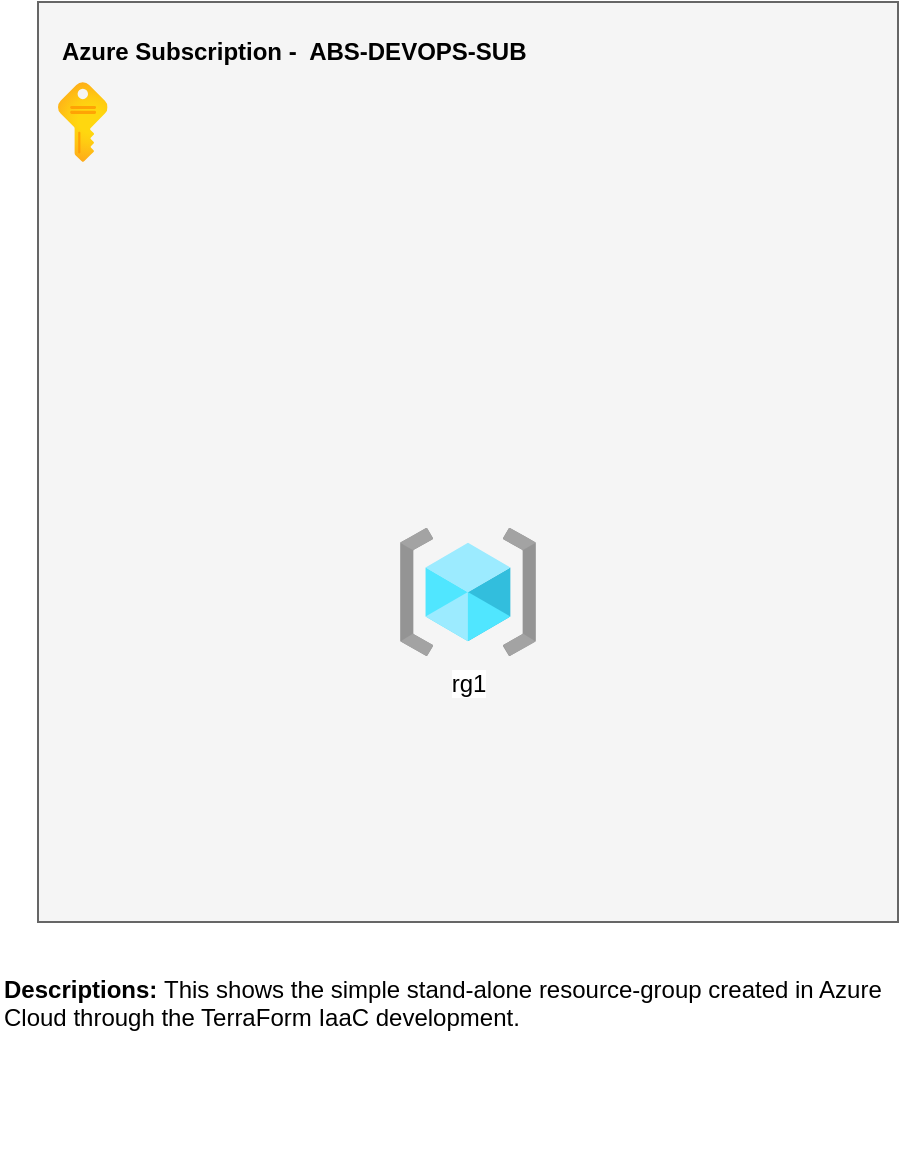 <mxfile version="22.0.2" type="device">
  <diagram id="C5RBs43oDa-KdzZeNtuy" name="Page-1">
    <mxGraphModel dx="1418" dy="820" grid="1" gridSize="10" guides="1" tooltips="1" connect="1" arrows="1" fold="1" page="1" pageScale="1" pageWidth="827" pageHeight="1169" math="0" shadow="0">
      <root>
        <mxCell id="WIyWlLk6GJQsqaUBKTNV-0" />
        <mxCell id="WIyWlLk6GJQsqaUBKTNV-1" parent="WIyWlLk6GJQsqaUBKTNV-0" />
        <mxCell id="VFf7ayHjmBPMQPmDy_t_-2" value="" style="rounded=0;whiteSpace=wrap;html=1;fillColor=#f5f5f5;strokeColor=#666666;fontColor=#333333;" parent="WIyWlLk6GJQsqaUBKTNV-1" vertex="1">
          <mxGeometry x="199" y="290" width="430" height="460" as="geometry" />
        </mxCell>
        <mxCell id="VFf7ayHjmBPMQPmDy_t_-0" value="rg1" style="image;aspect=fixed;html=1;points=[];align=center;fontSize=12;image=img/lib/azure2/general/Resource_Groups.svg;" parent="WIyWlLk6GJQsqaUBKTNV-1" vertex="1">
          <mxGeometry x="380" y="553" width="68" height="64" as="geometry" />
        </mxCell>
        <mxCell id="VFf7ayHjmBPMQPmDy_t_-3" value="Azure Subscription -&amp;nbsp; ABS-DEVOPS-SUB" style="text;html=1;strokeColor=none;fillColor=none;align=left;verticalAlign=middle;whiteSpace=wrap;rounded=0;fontStyle=1" parent="WIyWlLk6GJQsqaUBKTNV-1" vertex="1">
          <mxGeometry x="209" y="300" width="410" height="30" as="geometry" />
        </mxCell>
        <mxCell id="VFf7ayHjmBPMQPmDy_t_-5" value="&lt;b&gt;Descriptions: &lt;/b&gt;This shows the simple stand-alone resource-group created in Azure Cloud through the TerraForm IaaC development.&amp;nbsp;" style="text;html=1;strokeColor=none;fillColor=none;align=left;verticalAlign=top;whiteSpace=wrap;rounded=0;" parent="WIyWlLk6GJQsqaUBKTNV-1" vertex="1">
          <mxGeometry x="180" y="770" width="460" height="100" as="geometry" />
        </mxCell>
        <mxCell id="VFf7ayHjmBPMQPmDy_t_-6" value="" style="image;aspect=fixed;html=1;points=[];align=center;fontSize=12;image=img/lib/azure2/general/Subscriptions.svg;" parent="WIyWlLk6GJQsqaUBKTNV-1" vertex="1">
          <mxGeometry x="209" y="330" width="24.79" height="40" as="geometry" />
        </mxCell>
      </root>
    </mxGraphModel>
  </diagram>
</mxfile>
